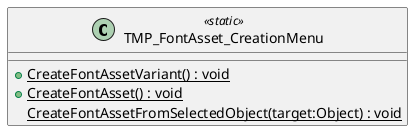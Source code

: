@startuml
class TMP_FontAsset_CreationMenu <<static>> {
    + {static} CreateFontAssetVariant() : void
    + {static} CreateFontAsset() : void
    {static} CreateFontAssetFromSelectedObject(target:Object) : void
}
@enduml
